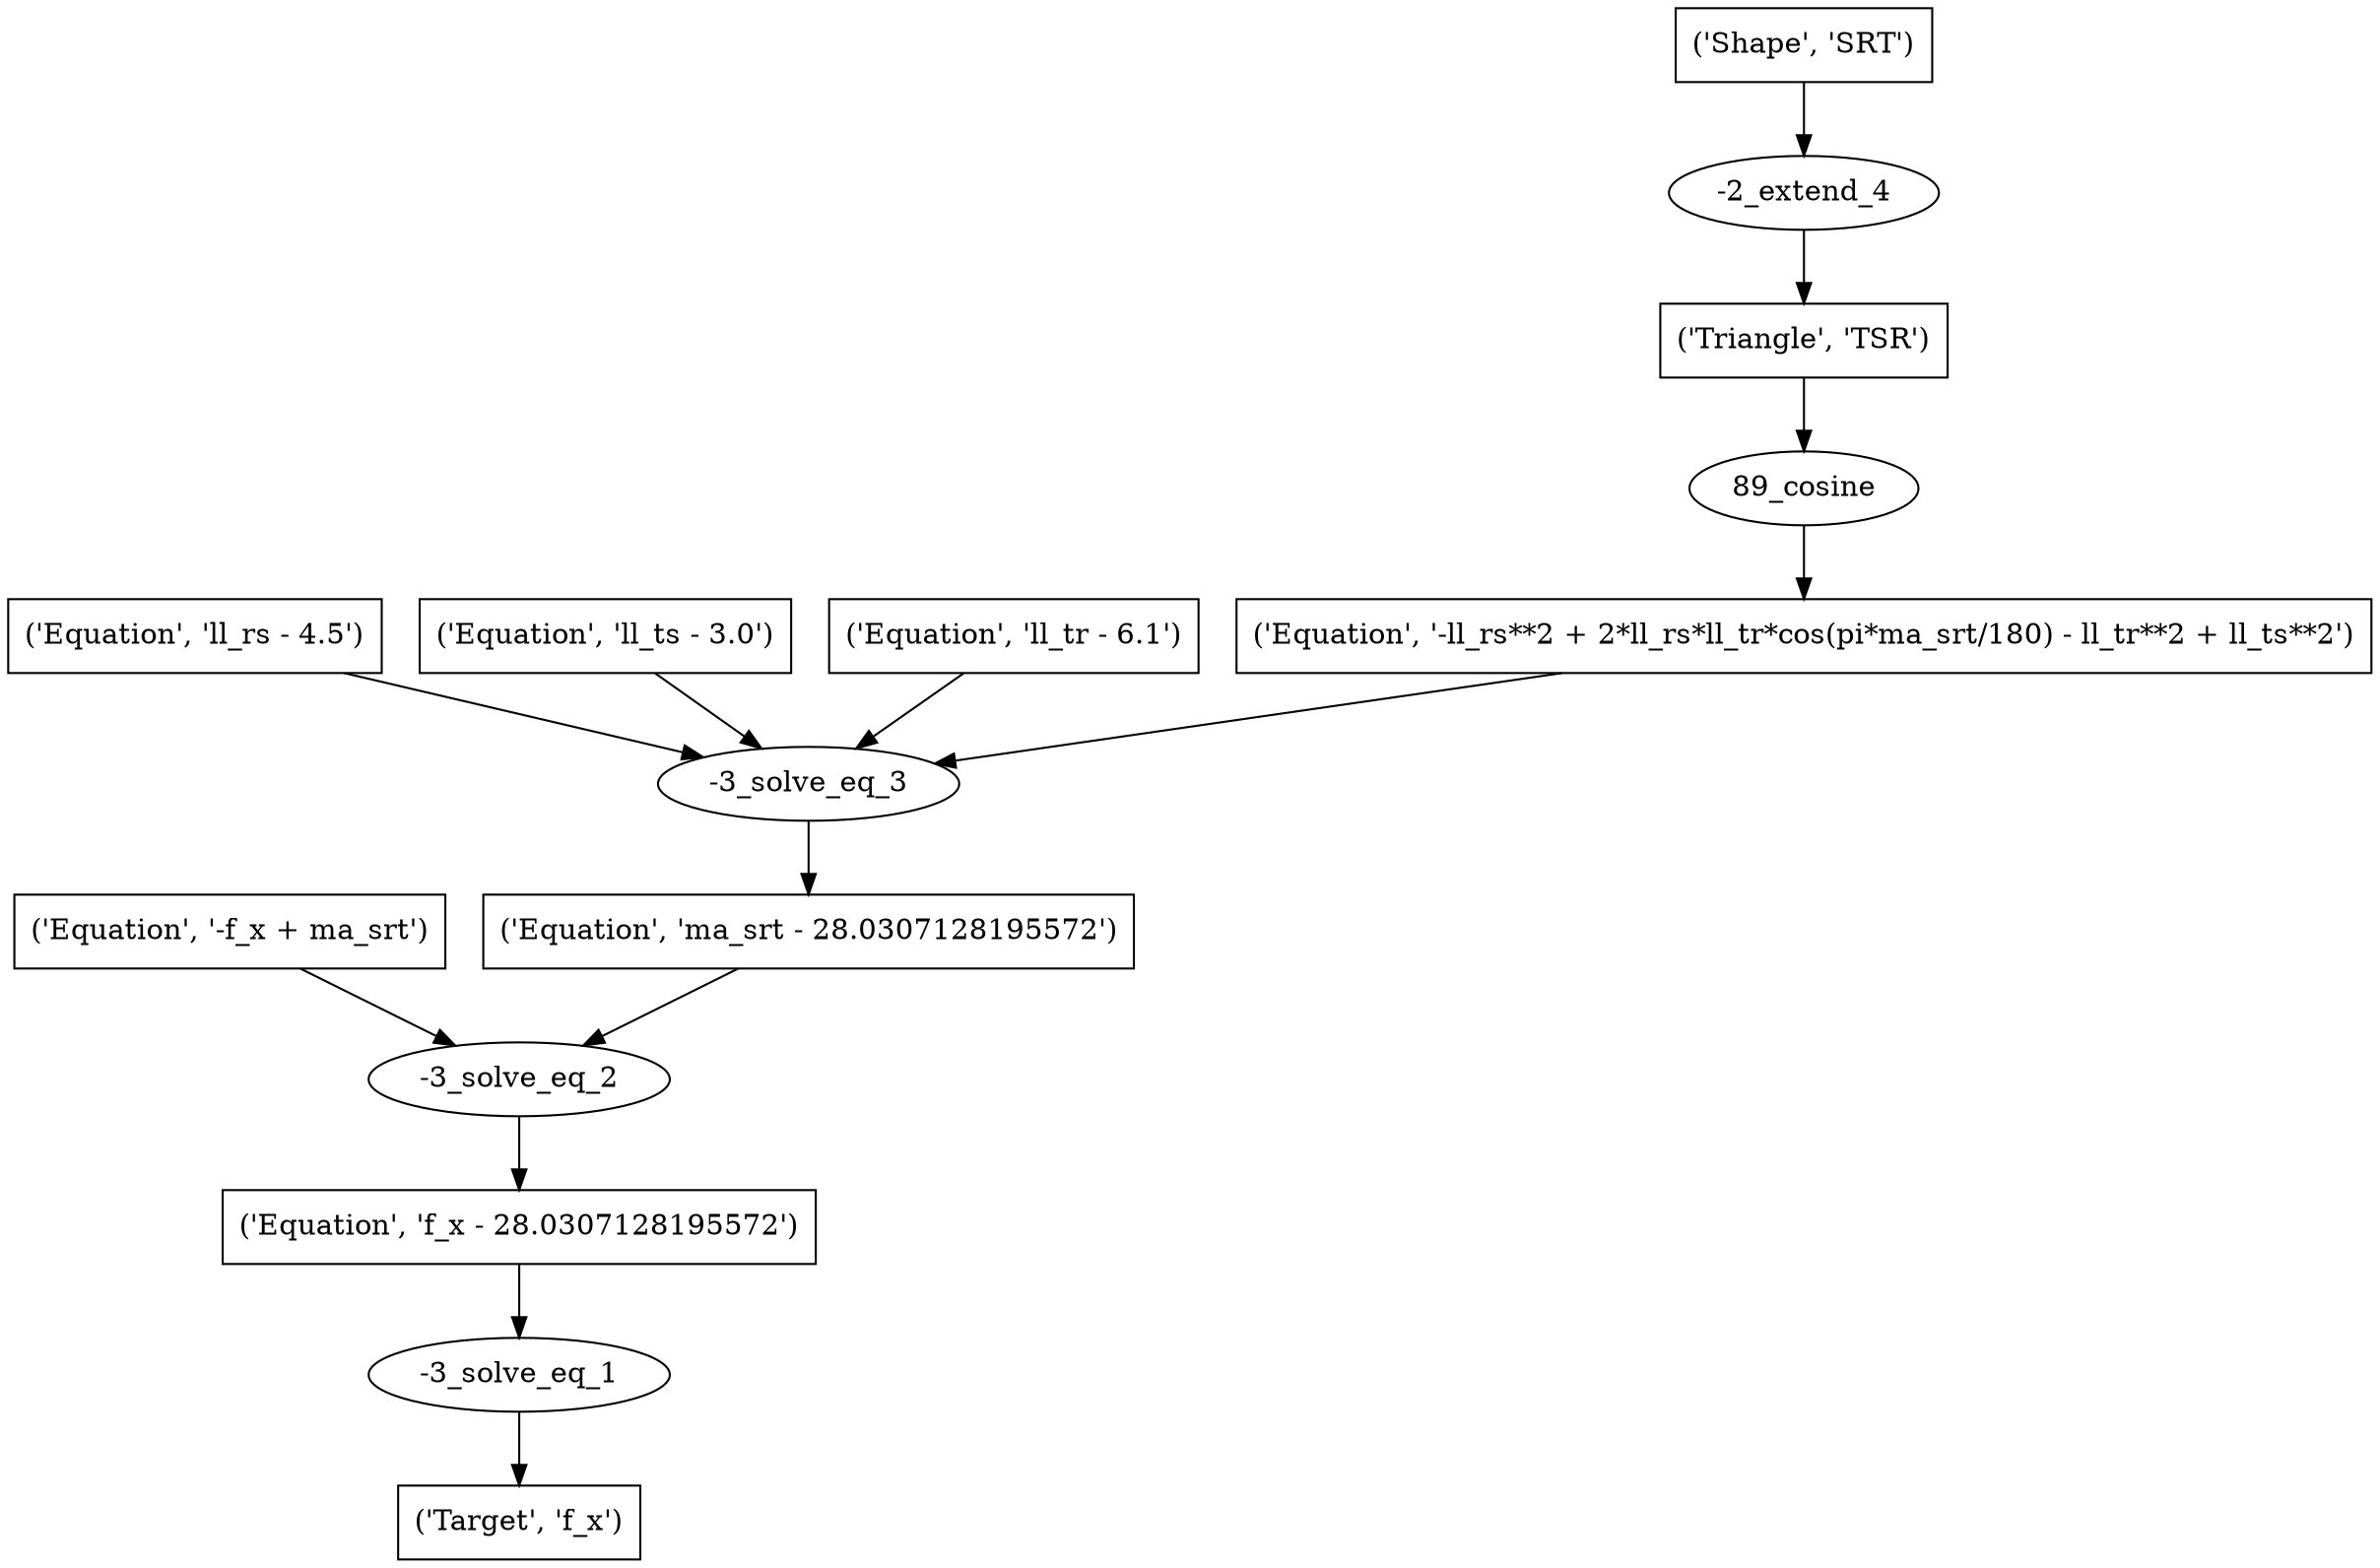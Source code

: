 digraph 11 {
	0 [label="('Target', 'f_x')" shape=box]
	1 [label="-3_solve_eq_1"]
	1 -> 0
	2 [label="('Equation', 'f_x - 28.0307128195572')" shape=box]
	2 -> 1
	3 [label="-3_solve_eq_2"]
	3 -> 2
	4 [label="('Equation', '-f_x + ma_srt')" shape=box]
	4 -> 3
	5 [label="('Equation', 'ma_srt - 28.0307128195572')" shape=box]
	5 -> 3
	6 [label="-3_solve_eq_3"]
	6 -> 5
	7 [label="('Equation', 'll_rs - 4.5')" shape=box]
	7 -> 6
	8 [label="('Equation', 'll_ts - 3.0')" shape=box]
	8 -> 6
	9 [label="('Equation', 'll_tr - 6.1')" shape=box]
	9 -> 6
	10 [label="('Equation', '-ll_rs**2 + 2*ll_rs*ll_tr*cos(pi*ma_srt/180) - ll_tr**2 + ll_ts**2')" shape=box]
	10 -> 6
	11 [label="89_cosine"]
	11 -> 10
	12 [label="('Triangle', 'TSR')" shape=box]
	12 -> 11
	13 [label="-2_extend_4"]
	13 -> 12
	14 [label="('Shape', 'SRT')" shape=box]
	14 -> 13
}
